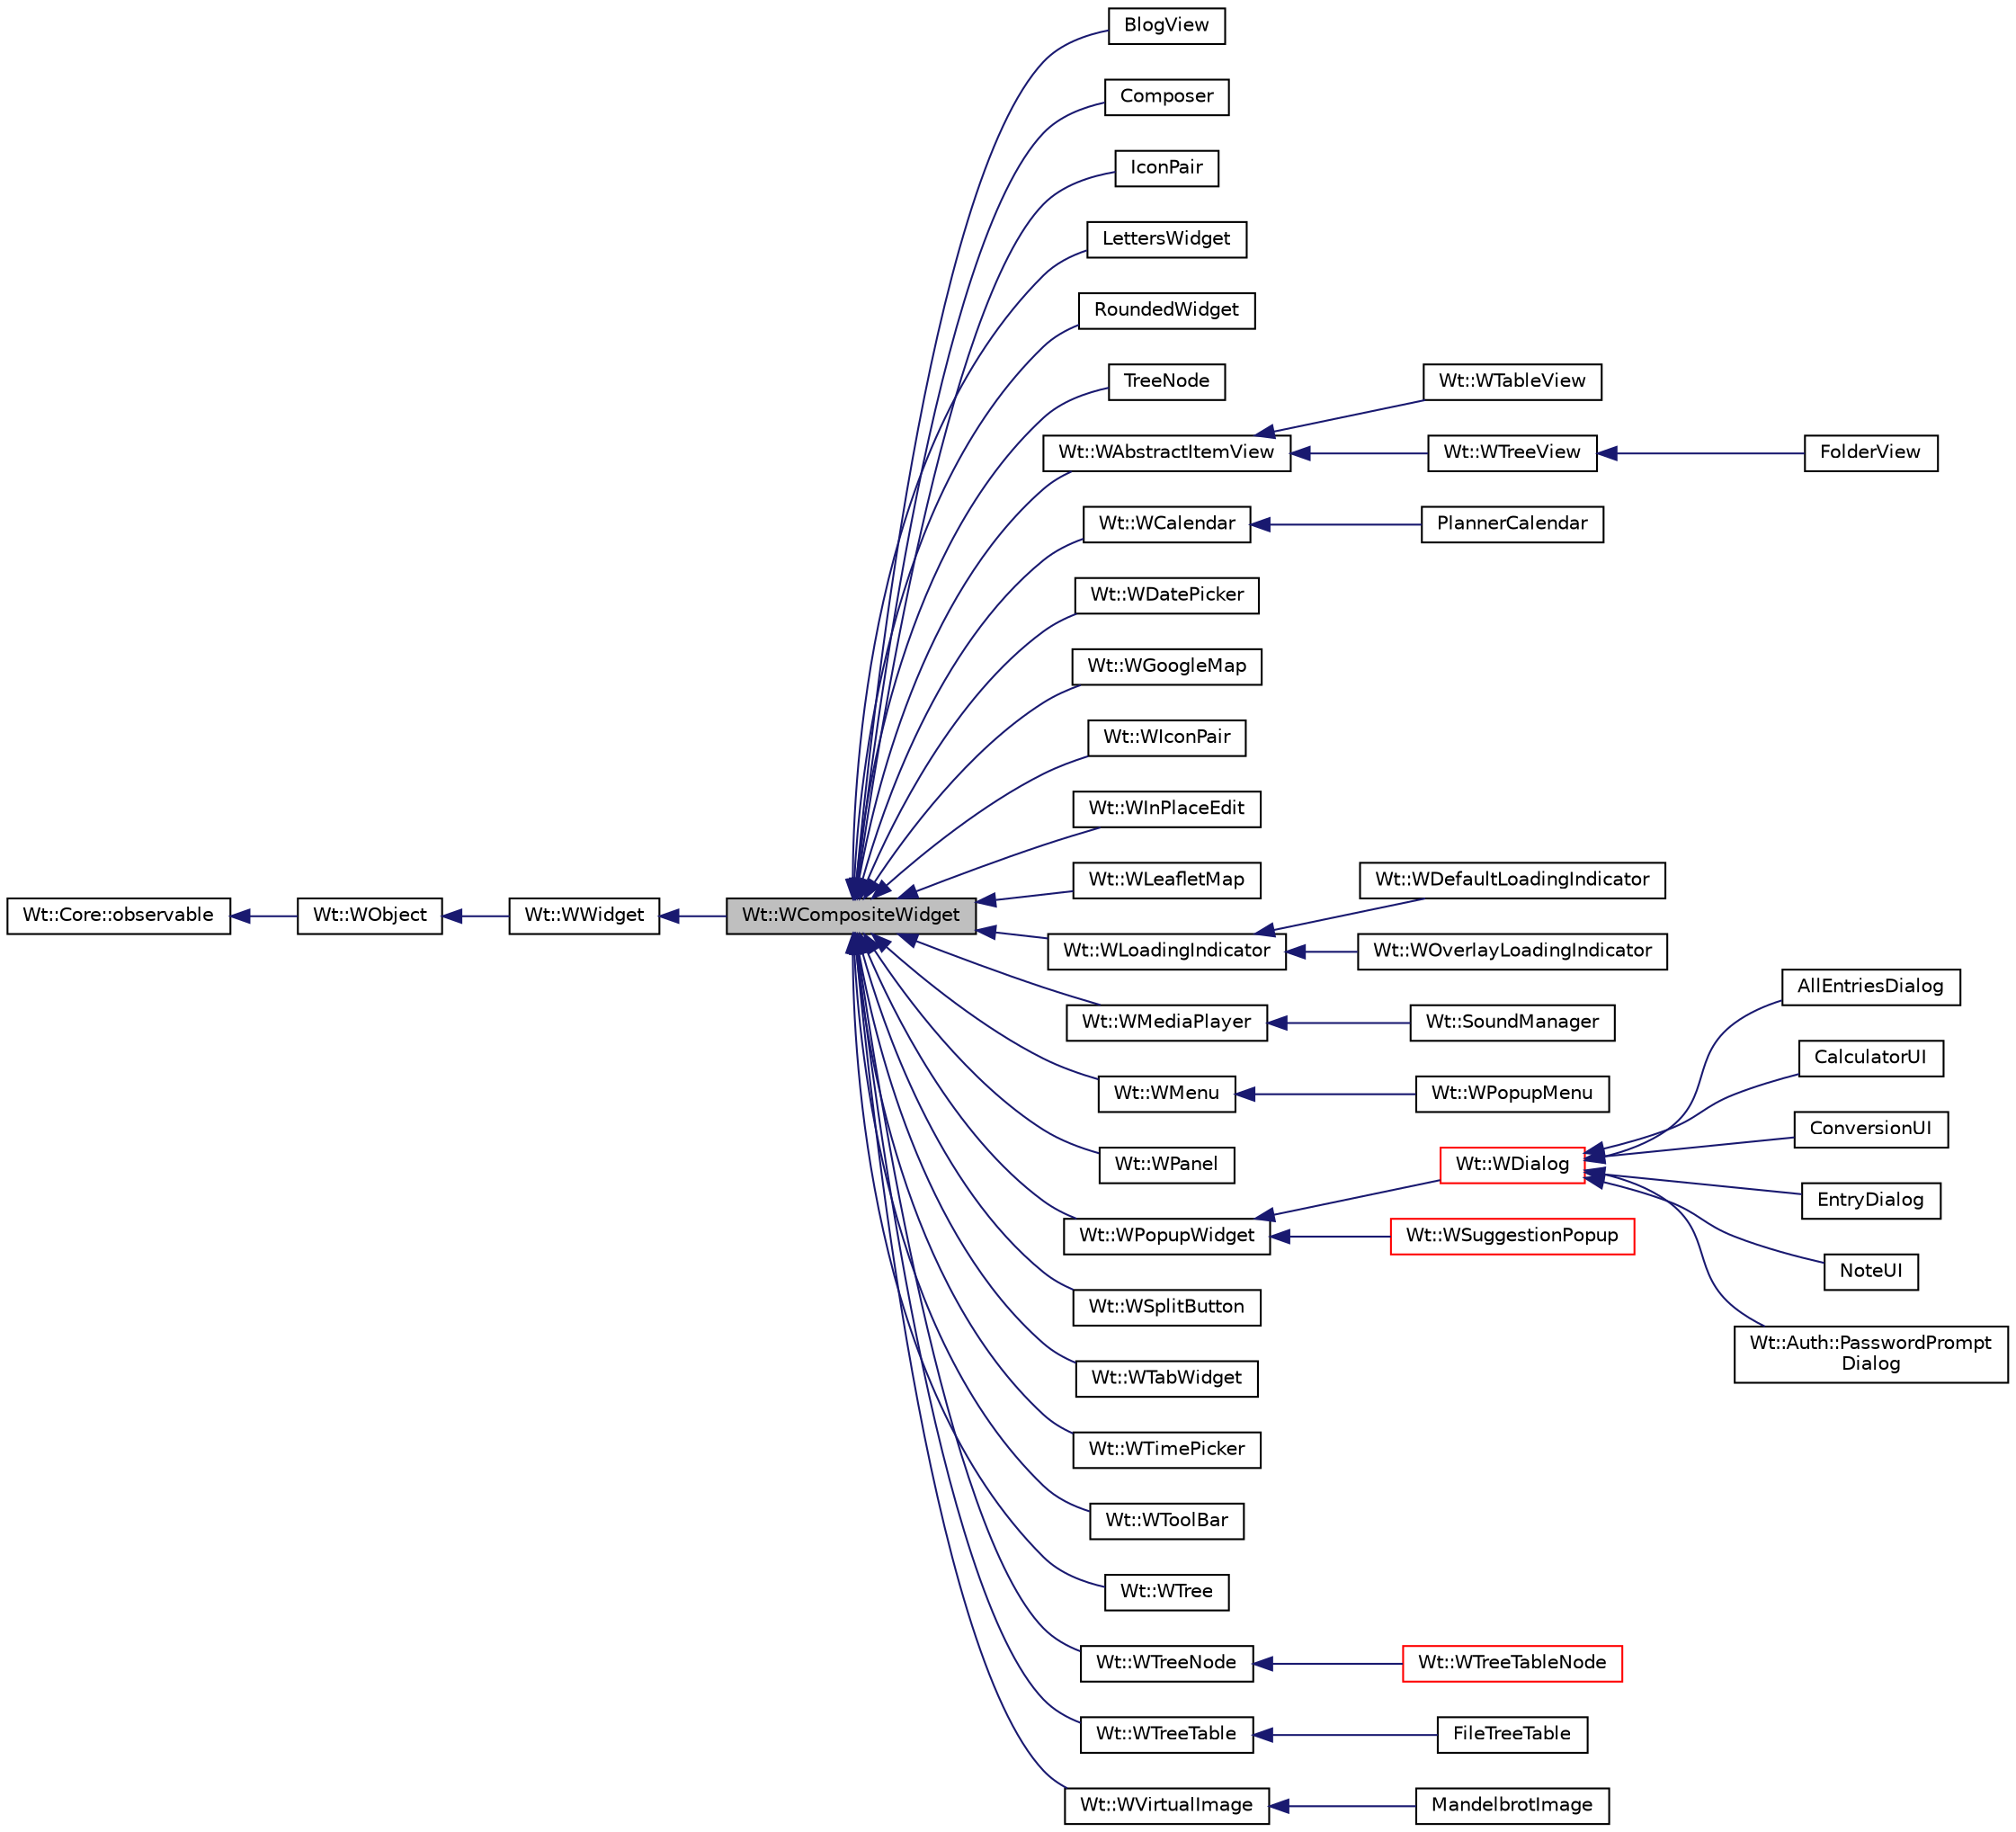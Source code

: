 digraph "Wt::WCompositeWidget"
{
 // LATEX_PDF_SIZE
  edge [fontname="Helvetica",fontsize="10",labelfontname="Helvetica",labelfontsize="10"];
  node [fontname="Helvetica",fontsize="10",shape=record];
  rankdir="LR";
  Node1 [label="Wt::WCompositeWidget",height=0.2,width=0.4,color="black", fillcolor="grey75", style="filled", fontcolor="black",tooltip="A widget that hides the implementation of composite widgets."];
  Node2 -> Node1 [dir="back",color="midnightblue",fontsize="10",style="solid",fontname="Helvetica"];
  Node2 [label="Wt::WWidget",height=0.2,width=0.4,color="black", fillcolor="white", style="filled",URL="$classWt_1_1WWidget.html",tooltip="The abstract base class for a user-interface component."];
  Node3 -> Node2 [dir="back",color="midnightblue",fontsize="10",style="solid",fontname="Helvetica"];
  Node3 [label="Wt::WObject",height=0.2,width=0.4,color="black", fillcolor="white", style="filled",URL="$classWt_1_1WObject.html",tooltip="A base class for objects that participate in the signal/slot system."];
  Node4 -> Node3 [dir="back",color="midnightblue",fontsize="10",style="solid",fontname="Helvetica"];
  Node4 [label="Wt::Core::observable",height=0.2,width=0.4,color="black", fillcolor="white", style="filled",URL="$classWt_1_1Core_1_1observable.html",tooltip="A base class for objects whose life-time can be tracked."];
  Node1 -> Node5 [dir="back",color="midnightblue",fontsize="10",style="solid",fontname="Helvetica"];
  Node5 [label="BlogView",height=0.2,width=0.4,color="black", fillcolor="white", style="filled",URL="$classBlogView.html",tooltip=" "];
  Node1 -> Node6 [dir="back",color="midnightblue",fontsize="10",style="solid",fontname="Helvetica"];
  Node6 [label="Composer",height=0.2,width=0.4,color="black", fillcolor="white", style="filled",URL="$classComposer.html",tooltip="An E-mail composer widget."];
  Node1 -> Node7 [dir="back",color="midnightblue",fontsize="10",style="solid",fontname="Helvetica"];
  Node7 [label="IconPair",height=0.2,width=0.4,color="black", fillcolor="white", style="filled",URL="$classIconPair.html",tooltip="An icon pair (identical to WIconPair)"];
  Node1 -> Node8 [dir="back",color="midnightblue",fontsize="10",style="solid",fontname="Helvetica"];
  Node8 [label="LettersWidget",height=0.2,width=0.4,color="black", fillcolor="white", style="filled",URL="$classLettersWidget.html",tooltip=" "];
  Node1 -> Node9 [dir="back",color="midnightblue",fontsize="10",style="solid",fontname="Helvetica"];
  Node9 [label="RoundedWidget",height=0.2,width=0.4,color="black", fillcolor="white", style="filled",URL="$classRoundedWidget.html",tooltip="A widget with rounded corners."];
  Node1 -> Node10 [dir="back",color="midnightblue",fontsize="10",style="solid",fontname="Helvetica"];
  Node10 [label="TreeNode",height=0.2,width=0.4,color="black", fillcolor="white", style="filled",URL="$classTreeNode.html",tooltip="Example implementation of a single tree list node."];
  Node1 -> Node11 [dir="back",color="midnightblue",fontsize="10",style="solid",fontname="Helvetica"];
  Node11 [label="Wt::WAbstractItemView",height=0.2,width=0.4,color="black", fillcolor="white", style="filled",URL="$classWt_1_1WAbstractItemView.html",tooltip="An abstract base class for item Views."];
  Node11 -> Node12 [dir="back",color="midnightblue",fontsize="10",style="solid",fontname="Helvetica"];
  Node12 [label="Wt::WTableView",height=0.2,width=0.4,color="black", fillcolor="white", style="filled",URL="$classWt_1_1WTableView.html",tooltip="An MVC View widget for tabular data."];
  Node11 -> Node13 [dir="back",color="midnightblue",fontsize="10",style="solid",fontname="Helvetica"];
  Node13 [label="Wt::WTreeView",height=0.2,width=0.4,color="black", fillcolor="white", style="filled",URL="$classWt_1_1WTreeView.html",tooltip="A view class that displays a model as a tree or tree table."];
  Node13 -> Node14 [dir="back",color="midnightblue",fontsize="10",style="solid",fontname="Helvetica"];
  Node14 [label="FolderView",height=0.2,width=0.4,color="black", fillcolor="white", style="filled",URL="$classFolderView.html",tooltip="A specialized treeview that supports a custom drop event."];
  Node1 -> Node15 [dir="back",color="midnightblue",fontsize="10",style="solid",fontname="Helvetica"];
  Node15 [label="Wt::WCalendar",height=0.2,width=0.4,color="black", fillcolor="white", style="filled",URL="$classWt_1_1WCalendar.html",tooltip="A calendar."];
  Node15 -> Node16 [dir="back",color="midnightblue",fontsize="10",style="solid",fontname="Helvetica"];
  Node16 [label="PlannerCalendar",height=0.2,width=0.4,color="black", fillcolor="white", style="filled",URL="$classPlannerCalendar.html",tooltip=" "];
  Node1 -> Node17 [dir="back",color="midnightblue",fontsize="10",style="solid",fontname="Helvetica"];
  Node17 [label="Wt::WDatePicker",height=0.2,width=0.4,color="black", fillcolor="white", style="filled",URL="$classWt_1_1WDatePicker.html",tooltip="A date picker."];
  Node1 -> Node18 [dir="back",color="midnightblue",fontsize="10",style="solid",fontname="Helvetica"];
  Node18 [label="Wt::WGoogleMap",height=0.2,width=0.4,color="black", fillcolor="white", style="filled",URL="$classWt_1_1WGoogleMap.html",tooltip="A widget that displays a google map."];
  Node1 -> Node19 [dir="back",color="midnightblue",fontsize="10",style="solid",fontname="Helvetica"];
  Node19 [label="Wt::WIconPair",height=0.2,width=0.4,color="black", fillcolor="white", style="filled",URL="$classWt_1_1WIconPair.html",tooltip="A widget that shows one of two icons depending on its state."];
  Node1 -> Node20 [dir="back",color="midnightblue",fontsize="10",style="solid",fontname="Helvetica"];
  Node20 [label="Wt::WInPlaceEdit",height=0.2,width=0.4,color="black", fillcolor="white", style="filled",URL="$classWt_1_1WInPlaceEdit.html",tooltip="A widget that provides in-place-editable text."];
  Node1 -> Node21 [dir="back",color="midnightblue",fontsize="10",style="solid",fontname="Helvetica"];
  Node21 [label="Wt::WLeafletMap",height=0.2,width=0.4,color="black", fillcolor="white", style="filled",URL="$classWt_1_1WLeafletMap.html",tooltip="A widget that displays a leaflet map."];
  Node1 -> Node22 [dir="back",color="midnightblue",fontsize="10",style="solid",fontname="Helvetica"];
  Node22 [label="Wt::WLoadingIndicator",height=0.2,width=0.4,color="black", fillcolor="white", style="filled",URL="$classWt_1_1WLoadingIndicator.html",tooltip="An abstract interface for a loading indicator."];
  Node22 -> Node23 [dir="back",color="midnightblue",fontsize="10",style="solid",fontname="Helvetica"];
  Node23 [label="Wt::WDefaultLoadingIndicator",height=0.2,width=0.4,color="black", fillcolor="white", style="filled",URL="$classWt_1_1WDefaultLoadingIndicator.html",tooltip="A default loading indicator."];
  Node22 -> Node24 [dir="back",color="midnightblue",fontsize="10",style="solid",fontname="Helvetica"];
  Node24 [label="Wt::WOverlayLoadingIndicator",height=0.2,width=0.4,color="black", fillcolor="white", style="filled",URL="$classWt_1_1WOverlayLoadingIndicator.html",tooltip="A more obvious loading indicator that grays the window."];
  Node1 -> Node25 [dir="back",color="midnightblue",fontsize="10",style="solid",fontname="Helvetica"];
  Node25 [label="Wt::WMediaPlayer",height=0.2,width=0.4,color="black", fillcolor="white", style="filled",URL="$classWt_1_1WMediaPlayer.html",tooltip="A media player."];
  Node25 -> Node26 [dir="back",color="midnightblue",fontsize="10",style="solid",fontname="Helvetica"];
  Node26 [label="Wt::SoundManager",height=0.2,width=0.4,color="black", fillcolor="white", style="filled",URL="$classWt_1_1SoundManager.html",tooltip=" "];
  Node1 -> Node27 [dir="back",color="midnightblue",fontsize="10",style="solid",fontname="Helvetica"];
  Node27 [label="Wt::WMenu",height=0.2,width=0.4,color="black", fillcolor="white", style="filled",URL="$classWt_1_1WMenu.html",tooltip="A widget that shows a menu of options."];
  Node27 -> Node28 [dir="back",color="midnightblue",fontsize="10",style="solid",fontname="Helvetica"];
  Node28 [label="Wt::WPopupMenu",height=0.2,width=0.4,color="black", fillcolor="white", style="filled",URL="$classWt_1_1WPopupMenu.html",tooltip="A menu presented in a popup window."];
  Node1 -> Node29 [dir="back",color="midnightblue",fontsize="10",style="solid",fontname="Helvetica"];
  Node29 [label="Wt::WPanel",height=0.2,width=0.4,color="black", fillcolor="white", style="filled",URL="$classWt_1_1WPanel.html",tooltip="A WPanel provides a container with a title bar."];
  Node1 -> Node30 [dir="back",color="midnightblue",fontsize="10",style="solid",fontname="Helvetica"];
  Node30 [label="Wt::WPopupWidget",height=0.2,width=0.4,color="black", fillcolor="white", style="filled",URL="$classWt_1_1WPopupWidget.html",tooltip="Base class for popup widgets."];
  Node30 -> Node31 [dir="back",color="midnightblue",fontsize="10",style="solid",fontname="Helvetica"];
  Node31 [label="Wt::WDialog",height=0.2,width=0.4,color="red", fillcolor="white", style="filled",URL="$classWt_1_1WDialog.html",tooltip="A WDialog shows a dialog."];
  Node31 -> Node32 [dir="back",color="midnightblue",fontsize="10",style="solid",fontname="Helvetica"];
  Node32 [label="AllEntriesDialog",height=0.2,width=0.4,color="black", fillcolor="white", style="filled",URL="$classAllEntriesDialog.html",tooltip=" "];
  Node31 -> Node33 [dir="back",color="midnightblue",fontsize="10",style="solid",fontname="Helvetica"];
  Node33 [label="CalculatorUI",height=0.2,width=0.4,color="black", fillcolor="white", style="filled",URL="$classCalculatorUI.html",tooltip="Calculator User Interface."];
  Node31 -> Node34 [dir="back",color="midnightblue",fontsize="10",style="solid",fontname="Helvetica"];
  Node34 [label="ConversionUI",height=0.2,width=0.4,color="black", fillcolor="white", style="filled",URL="$classConversionUI.html",tooltip="Unit Conversion User Interface."];
  Node31 -> Node35 [dir="back",color="midnightblue",fontsize="10",style="solid",fontname="Helvetica"];
  Node35 [label="EntryDialog",height=0.2,width=0.4,color="black", fillcolor="white", style="filled",URL="$classEntryDialog.html",tooltip=" "];
  Node31 -> Node36 [dir="back",color="midnightblue",fontsize="10",style="solid",fontname="Helvetica"];
  Node36 [label="NoteUI",height=0.2,width=0.4,color="black", fillcolor="white", style="filled",URL="$classNoteUI.html",tooltip="NoteUI."];
  Node31 -> Node37 [dir="back",color="midnightblue",fontsize="10",style="solid",fontname="Helvetica"];
  Node37 [label="Wt::Auth::PasswordPrompt\lDialog",height=0.2,width=0.4,color="black", fillcolor="white", style="filled",URL="$classWt_1_1Auth_1_1PasswordPromptDialog.html",tooltip="A dialog that prompts for the user password."];
  Node30 -> Node39 [dir="back",color="midnightblue",fontsize="10",style="solid",fontname="Helvetica"];
  Node39 [label="Wt::WSuggestionPopup",height=0.2,width=0.4,color="red", fillcolor="white", style="filled",URL="$classWt_1_1WSuggestionPopup.html",tooltip="A widget which popups to assist in editing a textarea or lineedit."];
  Node1 -> Node42 [dir="back",color="midnightblue",fontsize="10",style="solid",fontname="Helvetica"];
  Node42 [label="Wt::WSplitButton",height=0.2,width=0.4,color="black", fillcolor="white", style="filled",URL="$classWt_1_1WSplitButton.html",tooltip="A split button."];
  Node1 -> Node43 [dir="back",color="midnightblue",fontsize="10",style="solid",fontname="Helvetica"];
  Node43 [label="Wt::WTabWidget",height=0.2,width=0.4,color="black", fillcolor="white", style="filled",URL="$classWt_1_1WTabWidget.html",tooltip="A widget that organizes contents in tab panes."];
  Node1 -> Node44 [dir="back",color="midnightblue",fontsize="10",style="solid",fontname="Helvetica"];
  Node44 [label="Wt::WTimePicker",height=0.2,width=0.4,color="black", fillcolor="white", style="filled",URL="$classWt_1_1WTimePicker.html",tooltip=" "];
  Node1 -> Node45 [dir="back",color="midnightblue",fontsize="10",style="solid",fontname="Helvetica"];
  Node45 [label="Wt::WToolBar",height=0.2,width=0.4,color="black", fillcolor="white", style="filled",URL="$classWt_1_1WToolBar.html",tooltip="A toolbar."];
  Node1 -> Node46 [dir="back",color="midnightblue",fontsize="10",style="solid",fontname="Helvetica"];
  Node46 [label="Wt::WTree",height=0.2,width=0.4,color="black", fillcolor="white", style="filled",URL="$classWt_1_1WTree.html",tooltip="A widget that represents a navigatable tree."];
  Node1 -> Node47 [dir="back",color="midnightblue",fontsize="10",style="solid",fontname="Helvetica"];
  Node47 [label="Wt::WTreeNode",height=0.2,width=0.4,color="black", fillcolor="white", style="filled",URL="$classWt_1_1WTreeNode.html",tooltip="A single node in a tree."];
  Node47 -> Node48 [dir="back",color="midnightblue",fontsize="10",style="solid",fontname="Helvetica"];
  Node48 [label="Wt::WTreeTableNode",height=0.2,width=0.4,color="red", fillcolor="white", style="filled",URL="$classWt_1_1WTreeTableNode.html",tooltip="A specialized tree node which allows additional data to be associated with each node."];
  Node1 -> Node50 [dir="back",color="midnightblue",fontsize="10",style="solid",fontname="Helvetica"];
  Node50 [label="Wt::WTreeTable",height=0.2,width=0.4,color="black", fillcolor="white", style="filled",URL="$classWt_1_1WTreeTable.html",tooltip="A table with a navigatable tree in the first column."];
  Node50 -> Node51 [dir="back",color="midnightblue",fontsize="10",style="solid",fontname="Helvetica"];
  Node51 [label="FileTreeTable",height=0.2,width=0.4,color="black", fillcolor="white", style="filled",URL="$classFileTreeTable.html",tooltip="A tree table that displays a file tree."];
  Node1 -> Node52 [dir="back",color="midnightblue",fontsize="10",style="solid",fontname="Helvetica"];
  Node52 [label="Wt::WVirtualImage",height=0.2,width=0.4,color="black", fillcolor="white", style="filled",URL="$classWt_1_1WVirtualImage.html",tooltip="An abstract widget that shows a viewport to a virtually large image."];
  Node52 -> Node53 [dir="back",color="midnightblue",fontsize="10",style="solid",fontname="Helvetica"];
  Node53 [label="MandelbrotImage",height=0.2,width=0.4,color="black", fillcolor="white", style="filled",URL="$classMandelbrotImage.html",tooltip=" "];
}
